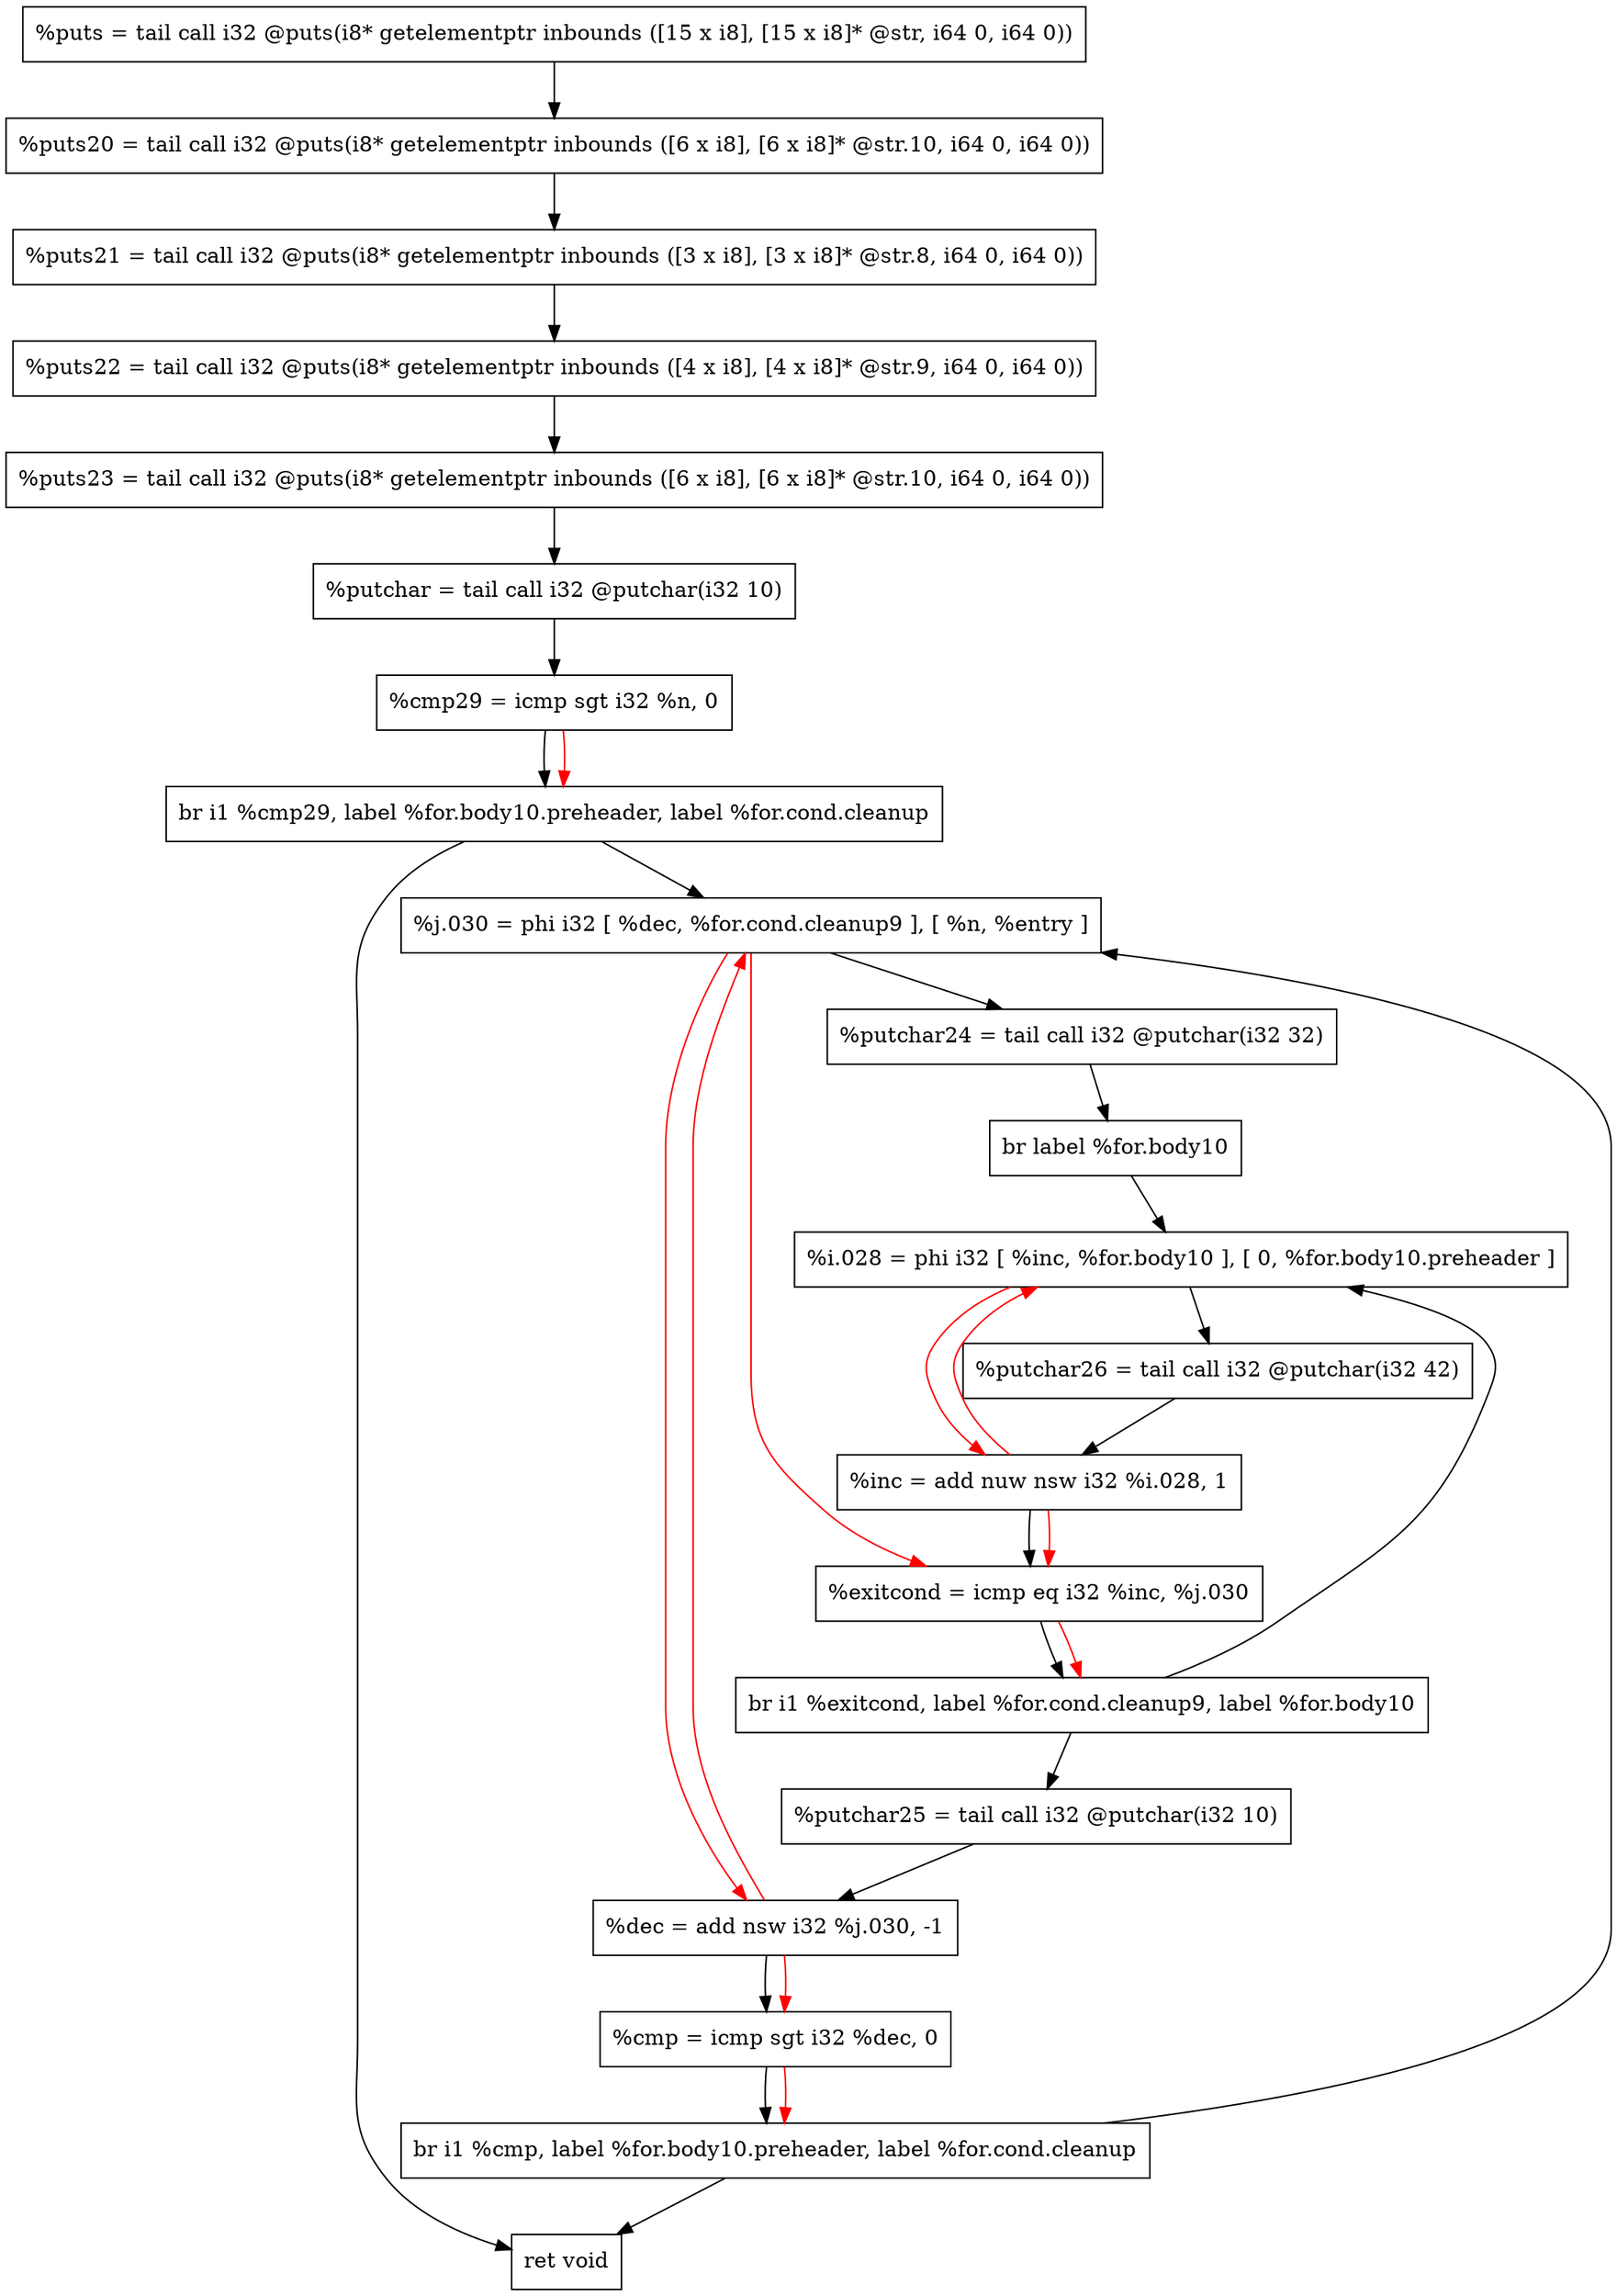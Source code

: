 digraph "CDFG for'func' function" {
	Node0x5618df76df10[shape=record, label="  %puts = tail call i32 @puts(i8* getelementptr inbounds ([15 x i8], [15 x i8]* @str, i64 0, i64 0))"];
	Node0x5618df76e0a0[shape=record, label="  %puts20 = tail call i32 @puts(i8* getelementptr inbounds ([6 x i8], [6 x i8]* @str.10, i64 0, i64 0))"];
	Node0x5618df76e210[shape=record, label="  %puts21 = tail call i32 @puts(i8* getelementptr inbounds ([3 x i8], [3 x i8]* @str.8, i64 0, i64 0))"];
	Node0x5618df76e380[shape=record, label="  %puts22 = tail call i32 @puts(i8* getelementptr inbounds ([4 x i8], [4 x i8]* @str.9, i64 0, i64 0))"];
	Node0x5618df76e470[shape=record, label="  %puts23 = tail call i32 @puts(i8* getelementptr inbounds ([6 x i8], [6 x i8]* @str.10, i64 0, i64 0))"];
	Node0x5618df76e620[shape=record, label="  %putchar = tail call i32 @putchar(i32 10)"];
	Node0x5618df76e740[shape=record, label="  %cmp29 = icmp sgt i32 %n, 0"];
	Node0x5618df703228[shape=record, label="  br i1 %cmp29, label %for.body10.preheader, label %for.cond.cleanup"];
	Node0x5618df76ea00[shape=record, label="  ret void"];
	Node0x5618df76eaf8[shape=record, label="  %j.030 = phi i32 [ %dec, %for.cond.cleanup9 ], [ %n, %entry ]"];
	Node0x5618df76eda0[shape=record, label="  %putchar24 = tail call i32 @putchar(i32 32)"];
	Node0x5618df76ef68[shape=record, label="  br label %for.body10"];
	Node0x5618df76f010[shape=record, label="  %putchar25 = tail call i32 @putchar(i32 10)"];
	Node0x5618df76f110[shape=record, label="  %dec = add nsw i32 %j.030, -1"];
	Node0x5618df76f180[shape=record, label="  %cmp = icmp sgt i32 %dec, 0"];
	Node0x5618df703348[shape=record, label="  br i1 %cmp, label %for.body10.preheader, label %for.cond.cleanup"];
	Node0x5618df76f1f8[shape=record, label="  %i.028 = phi i32 [ %inc, %for.body10 ], [ 0, %for.body10.preheader ]"];
	Node0x5618df76f300[shape=record, label="  %putchar26 = tail call i32 @putchar(i32 42)"];
	Node0x5618df76f400[shape=record, label="  %inc = add nuw nsw i32 %i.028, 1"];
	Node0x5618df76f470[shape=record, label="  %exitcond = icmp eq i32 %inc, %j.030"];
	Node0x5618df703468[shape=record, label="  br i1 %exitcond, label %for.cond.cleanup9, label %for.body10"];
	Node0x5618df76df10 -> Node0x5618df76e0a0
	Node0x5618df76e0a0 -> Node0x5618df76e210
	Node0x5618df76e210 -> Node0x5618df76e380
	Node0x5618df76e380 -> Node0x5618df76e470
	Node0x5618df76e470 -> Node0x5618df76e620
	Node0x5618df76e620 -> Node0x5618df76e740
	Node0x5618df76e740 -> Node0x5618df703228
	Node0x5618df703228 -> Node0x5618df76eaf8
	Node0x5618df703228 -> Node0x5618df76ea00
	Node0x5618df76eaf8 -> Node0x5618df76eda0
	Node0x5618df76eda0 -> Node0x5618df76ef68
	Node0x5618df76ef68 -> Node0x5618df76f1f8
	Node0x5618df76f010 -> Node0x5618df76f110
	Node0x5618df76f110 -> Node0x5618df76f180
	Node0x5618df76f180 -> Node0x5618df703348
	Node0x5618df703348 -> Node0x5618df76eaf8
	Node0x5618df703348 -> Node0x5618df76ea00
	Node0x5618df76f1f8 -> Node0x5618df76f300
	Node0x5618df76f300 -> Node0x5618df76f400
	Node0x5618df76f400 -> Node0x5618df76f470
	Node0x5618df76f470 -> Node0x5618df703468
	Node0x5618df703468 -> Node0x5618df76f010
	Node0x5618df703468 -> Node0x5618df76f1f8
edge [color=red]
	Node0x5618df76e740 -> Node0x5618df703228
	Node0x5618df76f110 -> Node0x5618df76eaf8
	Node0x5618df76eaf8 -> Node0x5618df76f110
	Node0x5618df76f110 -> Node0x5618df76f180
	Node0x5618df76f180 -> Node0x5618df703348
	Node0x5618df76f400 -> Node0x5618df76f1f8
	Node0x5618df76f1f8 -> Node0x5618df76f400
	Node0x5618df76f400 -> Node0x5618df76f470
	Node0x5618df76eaf8 -> Node0x5618df76f470
	Node0x5618df76f470 -> Node0x5618df703468
}
